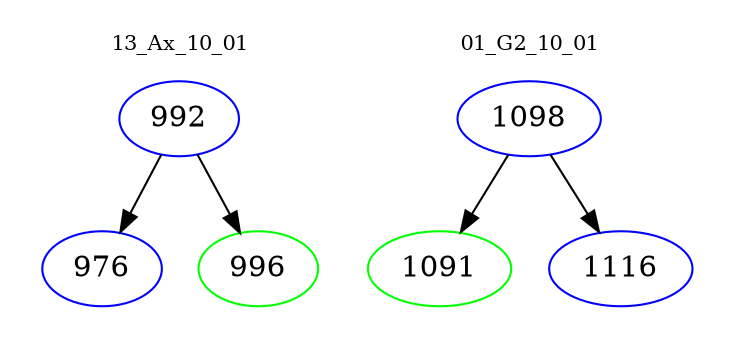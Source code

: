 digraph{
subgraph cluster_0 {
color = white
label = "13_Ax_10_01";
fontsize=10;
T0_992 [label="992", color="blue"]
T0_992 -> T0_976 [color="black"]
T0_976 [label="976", color="blue"]
T0_992 -> T0_996 [color="black"]
T0_996 [label="996", color="green"]
}
subgraph cluster_1 {
color = white
label = "01_G2_10_01";
fontsize=10;
T1_1098 [label="1098", color="blue"]
T1_1098 -> T1_1091 [color="black"]
T1_1091 [label="1091", color="green"]
T1_1098 -> T1_1116 [color="black"]
T1_1116 [label="1116", color="blue"]
}
}
